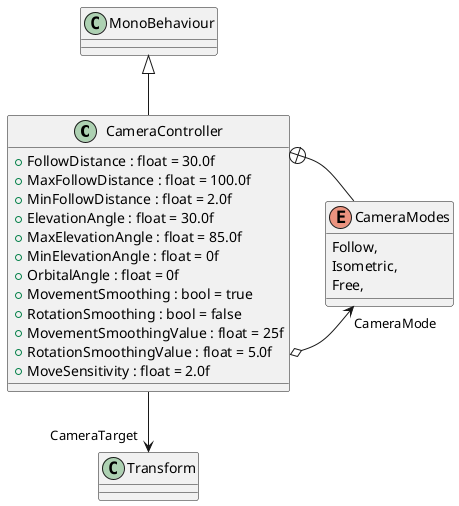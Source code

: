 @startuml
class CameraController {
    + FollowDistance : float = 30.0f
    + MaxFollowDistance : float = 100.0f
    + MinFollowDistance : float = 2.0f
    + ElevationAngle : float = 30.0f
    + MaxElevationAngle : float = 85.0f
    + MinElevationAngle : float = 0f
    + OrbitalAngle : float = 0f
    + MovementSmoothing : bool = true
    + RotationSmoothing : bool = false
    + MovementSmoothingValue : float = 25f
    + RotationSmoothingValue : float = 5.0f
    + MoveSensitivity : float = 2.0f
}
enum CameraModes {
    Follow,
    Isometric,
    Free,
}
MonoBehaviour <|-- CameraController
CameraController --> "CameraTarget" Transform
CameraController o-> "CameraMode" CameraModes
CameraController +-- CameraModes
@enduml
